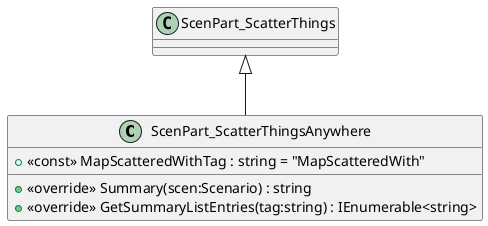 @startuml
class ScenPart_ScatterThingsAnywhere {
    + <<const>> MapScatteredWithTag : string = "MapScatteredWith"
    + <<override>> Summary(scen:Scenario) : string
    + <<override>> GetSummaryListEntries(tag:string) : IEnumerable<string>
}
ScenPart_ScatterThings <|-- ScenPart_ScatterThingsAnywhere
@enduml
